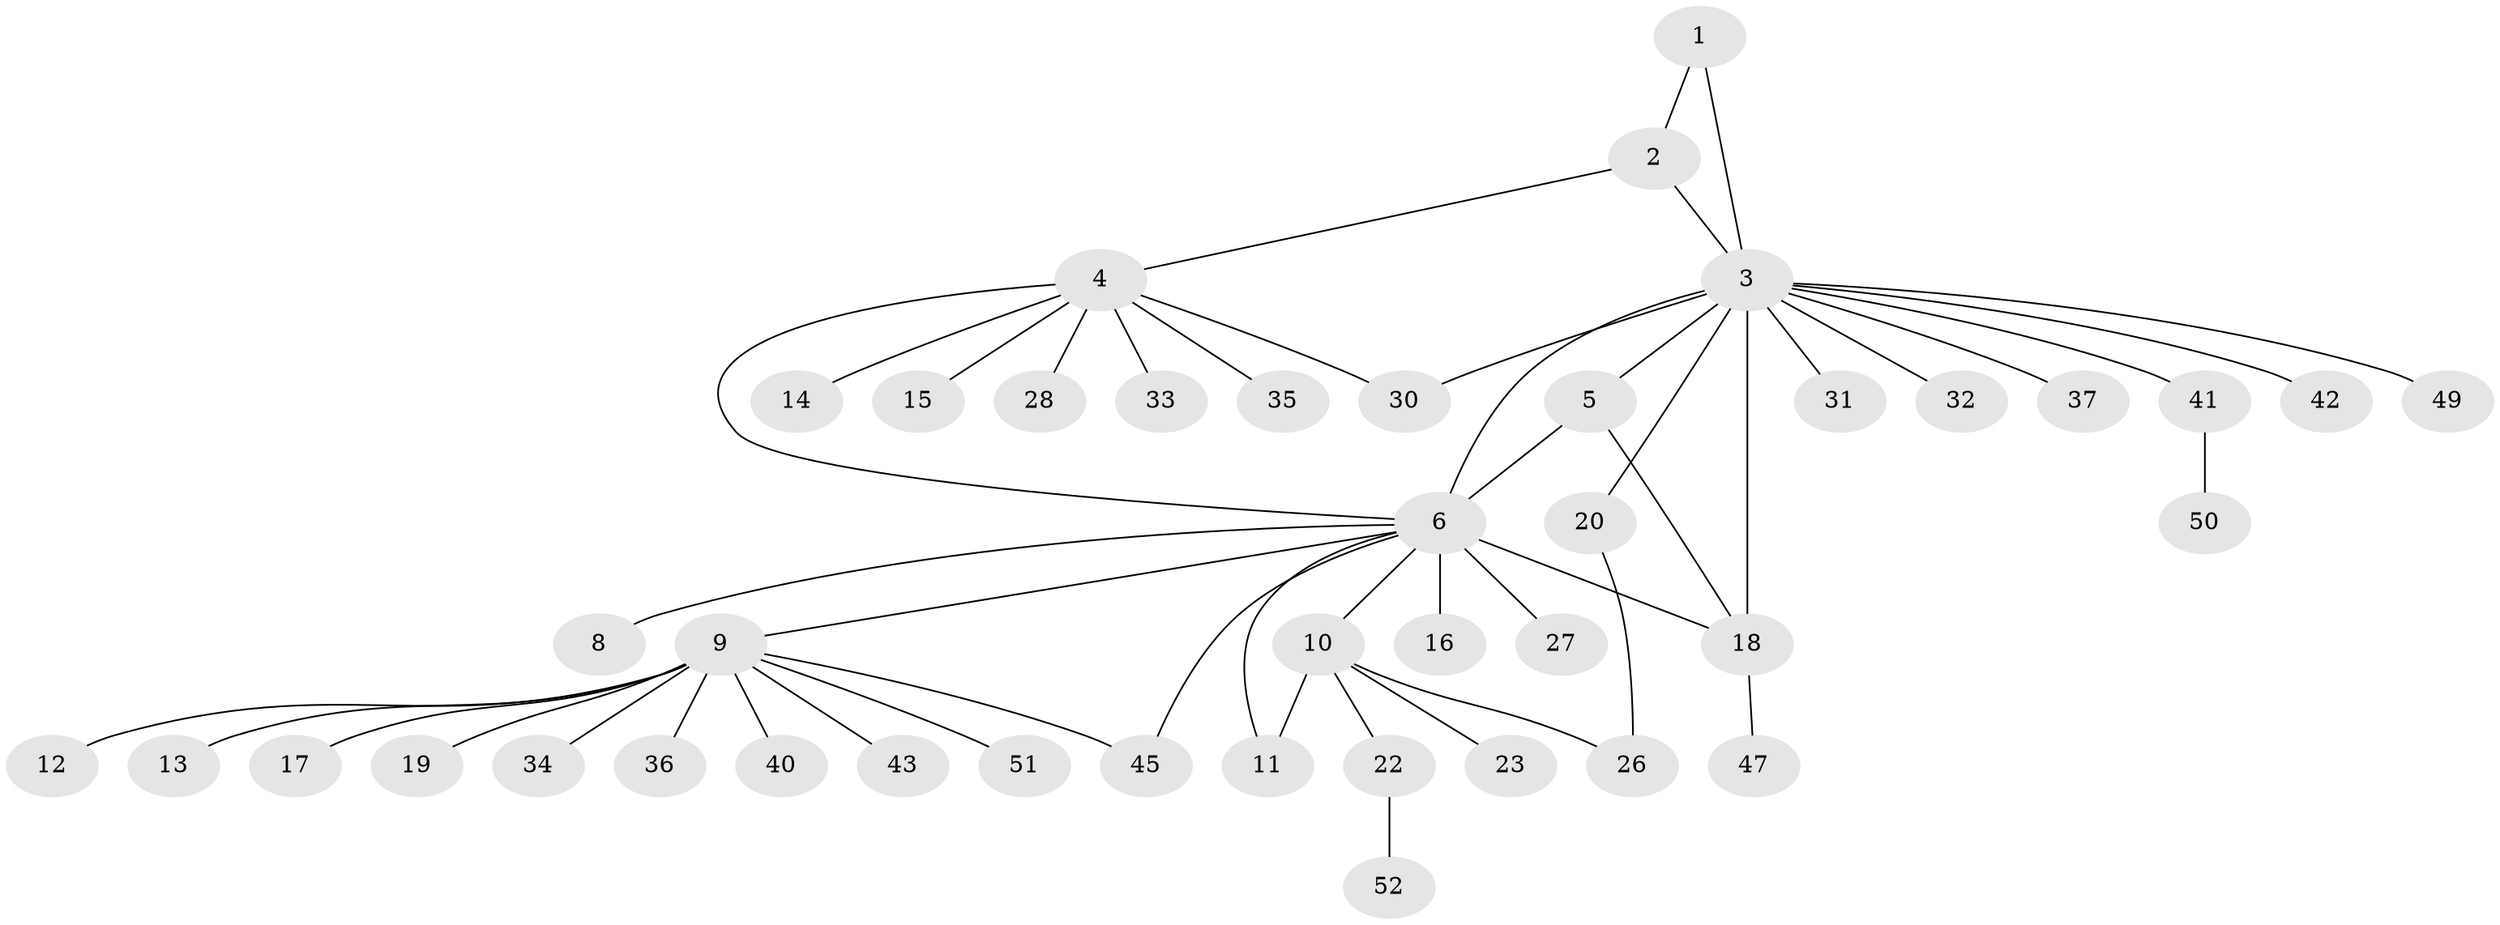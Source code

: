 // Generated by graph-tools (version 1.1) at 2025/51/02/27/25 19:51:55]
// undirected, 42 vertices, 50 edges
graph export_dot {
graph [start="1"]
  node [color=gray90,style=filled];
  1 [super="+48"];
  2 [super="+24"];
  3 [super="+21"];
  4 [super="+44"];
  5 [super="+46"];
  6 [super="+7"];
  8 [super="+39"];
  9 [super="+29"];
  10 [super="+25"];
  11;
  12;
  13;
  14;
  15;
  16;
  17;
  18 [super="+38"];
  19;
  20;
  22;
  23;
  26;
  27;
  28;
  30;
  31;
  32;
  33;
  34;
  35;
  36;
  37;
  40;
  41;
  42;
  43;
  45;
  47;
  49;
  50;
  51;
  52;
  1 -- 2;
  1 -- 3;
  2 -- 3;
  2 -- 4;
  3 -- 5;
  3 -- 6 [weight=2];
  3 -- 20;
  3 -- 30;
  3 -- 32;
  3 -- 37;
  3 -- 41;
  3 -- 42;
  3 -- 49;
  3 -- 31;
  3 -- 18;
  4 -- 6;
  4 -- 14;
  4 -- 15;
  4 -- 28;
  4 -- 30;
  4 -- 33;
  4 -- 35;
  5 -- 18;
  5 -- 6;
  6 -- 8;
  6 -- 10;
  6 -- 11;
  6 -- 16;
  6 -- 18 [weight=2];
  6 -- 27;
  6 -- 45;
  6 -- 9;
  9 -- 12;
  9 -- 13;
  9 -- 17;
  9 -- 19;
  9 -- 34;
  9 -- 36;
  9 -- 40;
  9 -- 43;
  9 -- 45;
  9 -- 51;
  10 -- 11;
  10 -- 22;
  10 -- 23;
  10 -- 26;
  18 -- 47;
  20 -- 26;
  22 -- 52;
  41 -- 50;
}
